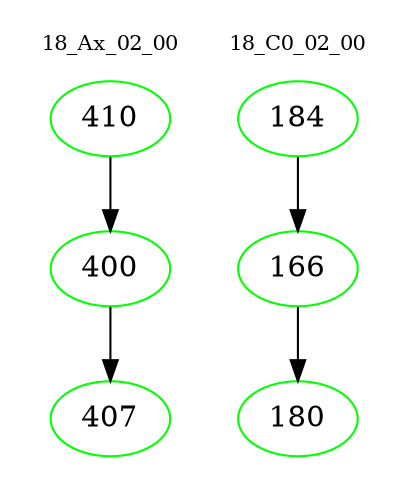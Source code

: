 digraph{
subgraph cluster_0 {
color = white
label = "18_Ax_02_00";
fontsize=10;
T0_410 [label="410", color="green"]
T0_410 -> T0_400 [color="black"]
T0_400 [label="400", color="green"]
T0_400 -> T0_407 [color="black"]
T0_407 [label="407", color="green"]
}
subgraph cluster_1 {
color = white
label = "18_C0_02_00";
fontsize=10;
T1_184 [label="184", color="green"]
T1_184 -> T1_166 [color="black"]
T1_166 [label="166", color="green"]
T1_166 -> T1_180 [color="black"]
T1_180 [label="180", color="green"]
}
}
